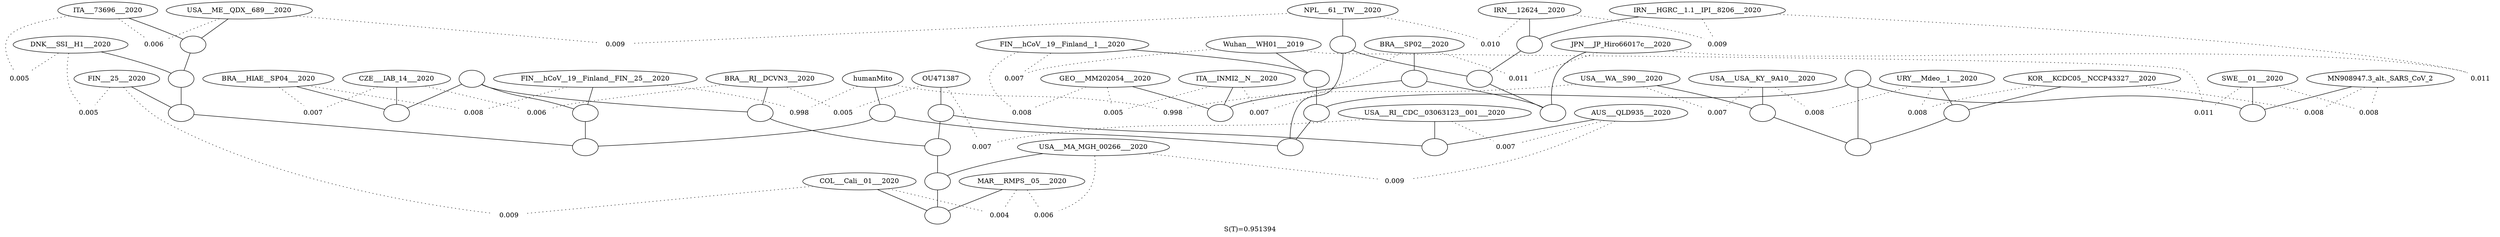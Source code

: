 graph "tree" {
label="S(T)=0.951394";
0 [label="FIN___hCoV__19__Finland__1___2020"];
1 [label="FIN___25___2020"];
2 [label="DNK___SSI__H1___2020"];
3 [label="MAR___RMPS__05___2020"];
4 [label="USA___RI__CDC__03063123__001___2020"];
5 [label="ITA___INMI2__N___2020"];
6 [label="IRN___12624___2020"];
7 [label="KOR___KCDC05__NCCP43327___2020"];
8 [label="ITA___73696___2020"];
9 [label="JPN___JP_Hiro66017c___2020"];
10 [label="NPL___61__TW___2020"];
11 [label="AUS___QLD935___2020"];
12 [label="FIN___hCoV__19__Finland__FIN__25___2020"];
13 [label="BRA___HIAE__SP04___2020"];
14 [label="USA___USA__KY__9A10___2020"];
15 [label="USA___ME__QDX__689___2020"];
16 [label="BRA___SP02___2020"];
17 [label="SWE___01___2020"];
18 [label="MN908947.3_alt._SARS_CoV_2"];
19 [label="USA___WA__S90___2020"];
20 [label="Wuhan___WH01___2019"];
21 [label="OU471387"];
22 [label="IRN___HGRC__1.1__IPI__8206___2020"];
23 [label="humanMito"];
24 [label="USA___MA_MGH_00266___2020"];
25 [label="COL___Cali__01___2020"];
26 [label="URY___Mdeo__1___2020"];
27 [label="CZE___IAB_14___2020"];
28 [label="BRA___RJ__DCVN3___2020"];
29 [label="GEO___MM202054___2020"];
30 [label=""];
31 [label=""];
32 [label=""];
33 [label=""];
34 [label=""];
35 [label=""];
36 [label=""];
37 [label=""];
38 [label=""];
39 [label=""];
40 [label=""];
41 [label=""];
42 [label=""];
43 [label=""];
44 [label=""];
45 [label=""];
46 [label=""];
47 [label=""];
48 [label=""];
49 [label=""];
50 [label=""];
51 [label=""];
52 [label=""];
53 [label=""];
54 [label=""];
55 [label=""];
56 [label=""];
57 [label=""];
0 -- 41 [weight="2"];
1 -- 49 [weight="2"];
2 -- 42 [weight="2"];
3 -- 55 [weight="2"];
4 -- 47 [weight="2"];
5 -- 36 [weight="2"];
6 -- 40 [weight="2"];
7 -- 31 [weight="2"];
8 -- 39 [weight="2"];
9 -- 56 [weight="2"];
10 -- 45 [weight="2"];
11 -- 47 [weight="2"];
12 -- 37 [weight="2"];
13 -- 35 [weight="2"];
14 -- 38 [weight="2"];
15 -- 39 [weight="2"];
16 -- 33 [weight="2"];
17 -- 44 [weight="2"];
18 -- 44 [weight="2"];
19 -- 38 [weight="2"];
20 -- 41 [weight="2"];
21 -- 34 [weight="2"];
22 -- 40 [weight="2"];
23 -- 43 [weight="2"];
24 -- 54 [weight="2"];
25 -- 55 [weight="2"];
26 -- 31 [weight="2"];
27 -- 35 [weight="2"];
28 -- 48 [weight="2"];
29 -- 36 [weight="2"];
30 -- 44 [weight="2"];
30 -- 46 [weight="2"];
30 -- 52 [weight="2"];
31 -- 52 [weight="2"];
32 -- 35 [weight="2"];
32 -- 37 [weight="2"];
32 -- 48 [weight="2"];
33 -- 36 [weight="2"];
33 -- 56 [weight="2"];
34 -- 47 [weight="2"];
34 -- 51 [weight="2"];
37 -- 53 [weight="2"];
38 -- 52 [weight="2"];
39 -- 42 [weight="2"];
40 -- 50 [weight="2"];
41 -- 46 [weight="2"];
42 -- 49 [weight="2"];
43 -- 53 [weight="2"];
43 -- 57 [weight="2"];
45 -- 50 [weight="2"];
45 -- 57 [weight="2"];
46 -- 57 [weight="2"];
48 -- 51 [weight="2"];
49 -- 53 [weight="2"];
50 -- 56 [weight="2"];
51 -- 54 [weight="2"];
54 -- 55 [weight="2"];
0 -- 10058 [style="dotted"];
29 -- 10058 [style="dotted"];
10058 [label="0.008",color="white"];
29 -- 10059 [style="dotted"];
5 -- 10059 [style="dotted"];
10059 [label="0.005",color="white"];
5 -- 10060 [style="dotted"];
16 -- 10060 [style="dotted"];
10060 [label="0.007",color="white"];
16 -- 10061 [style="dotted"];
9 -- 10061 [style="dotted"];
10061 [label="0.011",color="white"];
9 -- 10062 [style="dotted"];
22 -- 10062 [style="dotted"];
10062 [label="0.011",color="white"];
22 -- 10063 [style="dotted"];
6 -- 10063 [style="dotted"];
10063 [label="0.009",color="white"];
6 -- 10064 [style="dotted"];
10 -- 10064 [style="dotted"];
10064 [label="0.010",color="white"];
10 -- 10065 [style="dotted"];
15 -- 10065 [style="dotted"];
10065 [label="0.009",color="white"];
15 -- 10066 [style="dotted"];
8 -- 10066 [style="dotted"];
10066 [label="0.006",color="white"];
8 -- 10067 [style="dotted"];
2 -- 10067 [style="dotted"];
10067 [label="0.005",color="white"];
2 -- 10068 [style="dotted"];
1 -- 10068 [style="dotted"];
10068 [label="0.005",color="white"];
1 -- 10069 [style="dotted"];
25 -- 10069 [style="dotted"];
10069 [label="0.009",color="white"];
25 -- 10070 [style="dotted"];
3 -- 10070 [style="dotted"];
10070 [label="0.004",color="white"];
3 -- 10071 [style="dotted"];
24 -- 10071 [style="dotted"];
10071 [label="0.006",color="white"];
24 -- 10072 [style="dotted"];
11 -- 10072 [style="dotted"];
10072 [label="0.009",color="white"];
11 -- 10073 [style="dotted"];
4 -- 10073 [style="dotted"];
10073 [label="0.007",color="white"];
4 -- 10074 [style="dotted"];
21 -- 10074 [style="dotted"];
10074 [label="0.007",color="white"];
21 -- 10075 [style="dotted"];
28 -- 10075 [style="dotted"];
10075 [label="0.005",color="white"];
28 -- 10076 [style="dotted"];
27 -- 10076 [style="dotted"];
10076 [label="0.006",color="white"];
27 -- 10077 [style="dotted"];
13 -- 10077 [style="dotted"];
10077 [label="0.007",color="white"];
13 -- 10078 [style="dotted"];
12 -- 10078 [style="dotted"];
10078 [label="0.008",color="white"];
12 -- 10079 [style="dotted"];
23 -- 10079 [style="dotted"];
10079 [label="0.998",color="white"];
23 -- 10080 [style="dotted"];
19 -- 10080 [style="dotted"];
10080 [label="0.998",color="white"];
19 -- 10081 [style="dotted"];
14 -- 10081 [style="dotted"];
10081 [label="0.007",color="white"];
14 -- 10082 [style="dotted"];
26 -- 10082 [style="dotted"];
10082 [label="0.008",color="white"];
26 -- 10083 [style="dotted"];
7 -- 10083 [style="dotted"];
10083 [label="0.008",color="white"];
7 -- 10084 [style="dotted"];
18 -- 10084 [style="dotted"];
10084 [label="0.008",color="white"];
18 -- 10085 [style="dotted"];
17 -- 10085 [style="dotted"];
10085 [label="0.008",color="white"];
17 -- 10086 [style="dotted"];
20 -- 10086 [style="dotted"];
10086 [label="0.011",color="white"];
20 -- 10087 [style="dotted"];
0 -- 10087 [style="dotted"];
10087 [label="0.007",color="white"];
}

